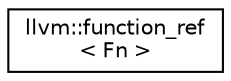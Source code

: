 digraph "Graphical Class Hierarchy"
{
  edge [fontname="Helvetica",fontsize="10",labelfontname="Helvetica",labelfontsize="10"];
  node [fontname="Helvetica",fontsize="10",shape=record];
  rankdir="LR";
  Node1 [label="llvm::function_ref\l\< Fn \>",height=0.2,width=0.4,color="black", fillcolor="white", style="filled",URL="$classllvm_1_1function__ref.html",tooltip="An efficient, type-erasing, non-owning reference to a callable. "];
}
